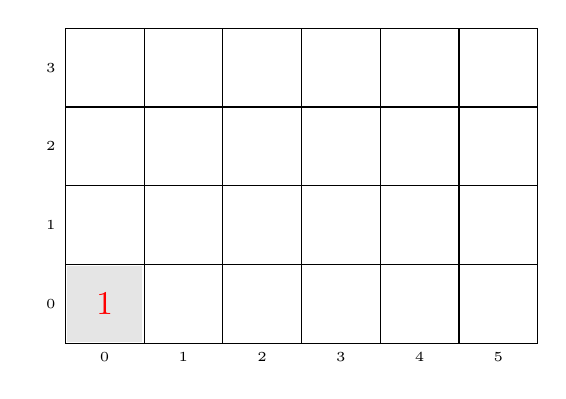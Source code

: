 \tikzstyle{arrow} = [->,>=latex,thick,blue]
\begin{tikzpicture}[scale=1]

\def\xmax{5}
\def\ymax{3}
\pgfmathsetmacro\xmaxplus{int(\xmax +1)}
\pgfmathsetmacro\ymaxplus{int(\ymax +1)}

\newcommand{\pixel}[2]{\fill[black!10] (#1-0.48,#2-0.48) rectangle ++(0.96,0.96);}

\newcommand{\cross}[3]{
\draw[black,very thick] (#1-0.2,#2)--++(0.4,0);
\draw[black,very thick] (#1,#2-0.2)--++(0,0.4);
\node[black, below right] at (#1,#2) {#3};
}

\draw[thin,xshift=-0.5cm,yshift=-0.5cm] (0,0) grid (\xmaxplus,\ymaxplus);

%\draw[arrow,thick] (0,0)--(\xmax+1,0) node[right]{$i$};
%\draw[arrow,thick] (0,0)--(0,\ymax+1) node[above]{$j$};

\foreach \x in {0,...,\xmax}{
    \node[below] at (\x,-0.5) {\tiny $\x$};
}
\foreach \y in {0,...,\ymax}{
    \node[left] at (-0.5,\y) {\tiny $\y$};
}

% Pixel of the segments from (0,0) to (a,b)
\pgfmathsetmacro\a{\xmax}
\pgfmathsetmacro\b{\ymax}

% \foreach \i in {0,...,\a}{
%   \pgfmathtruncatemacro\j{round(\i*\b/\a-0.01)};
%   \pixel{\i}{\j}; 
% } 

% Rk : the "-0.01" is because round(0.5)=1 and we want round(0.5)=0

%\cross{0}{0}{$\mathbf{A}$};
%\cross{\a}{\b}{$\mathbf{B}$};

\pixel{0}{0};


\node[red,scale=1.2] at (0,0) {$1$};
% \draw[arrow] (0,0.3) to[bend left]node[midway, above left] {\footnotesize $-4$} ++(0.9,0.6) ;
% \node[red,scale=1.2] at (1,1) {$-3$};
% \draw[arrow] (1,1.3) to[bend left] node[midway, above left] {\footnotesize $+6$} ++(0.9,0) ;
% \node[red,scale=1.2] at (2,1) {$3$};
% \draw[arrow] (2,1.3) to[bend left]node[midway, above left] {\footnotesize $-4$} ++(0.9,0.6) ;
% \node[red,scale=1.2] at (3,2) {$-1$};
% \draw[arrow] (3,2.3) to[bend left] node[midway, above left] {\footnotesize $+6$} ++(0.9,0) ;
% \node[red,scale=1.2] at (4,2) {$5$};
% \draw[arrow] (4,2.3) to[bend left]node[midway, above left] {\footnotesize $-4$} ++(0.9,0.6) ;
% \node[red,scale=1.2] at (5,3) {$1$};
\end{tikzpicture}
